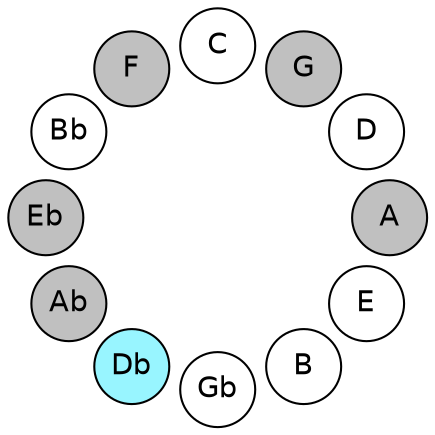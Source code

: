 
graph {

layout = circo;
mindist = .1

node [shape = circle, fontname = Helvetica, margin = 0, style = filled]
edge [style=invis]

subgraph 1 {
	E -- B -- Gb -- Db -- Ab -- Eb -- Bb -- F -- C -- G -- D -- A -- E
}

E [fillcolor = white];
B [fillcolor = white];
Gb [fillcolor = white];
Db [fillcolor = cadetblue1];
Ab [fillcolor = gray];
Eb [fillcolor = gray];
Bb [fillcolor = white];
F [fillcolor = gray];
C [fillcolor = white];
G [fillcolor = gray];
D [fillcolor = white];
A [fillcolor = gray];
}
